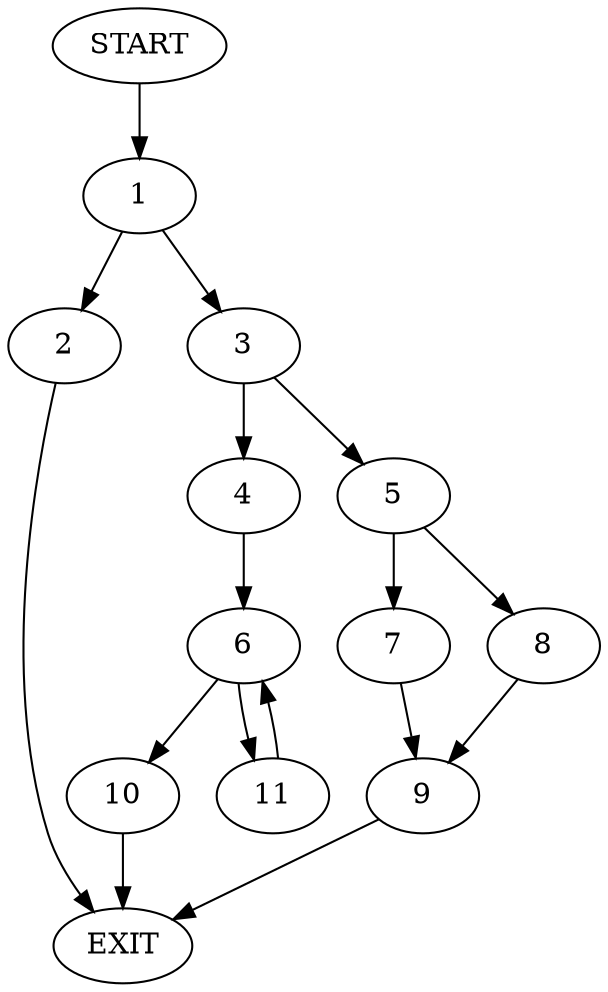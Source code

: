 digraph {
0 [label="START"]
12 [label="EXIT"]
0 -> 1
1 -> 2
1 -> 3
2 -> 12
3 -> 4
3 -> 5
4 -> 6
5 -> 7
5 -> 8
7 -> 9
8 -> 9
9 -> 12
6 -> 10
6 -> 11
11 -> 6
10 -> 12
}
